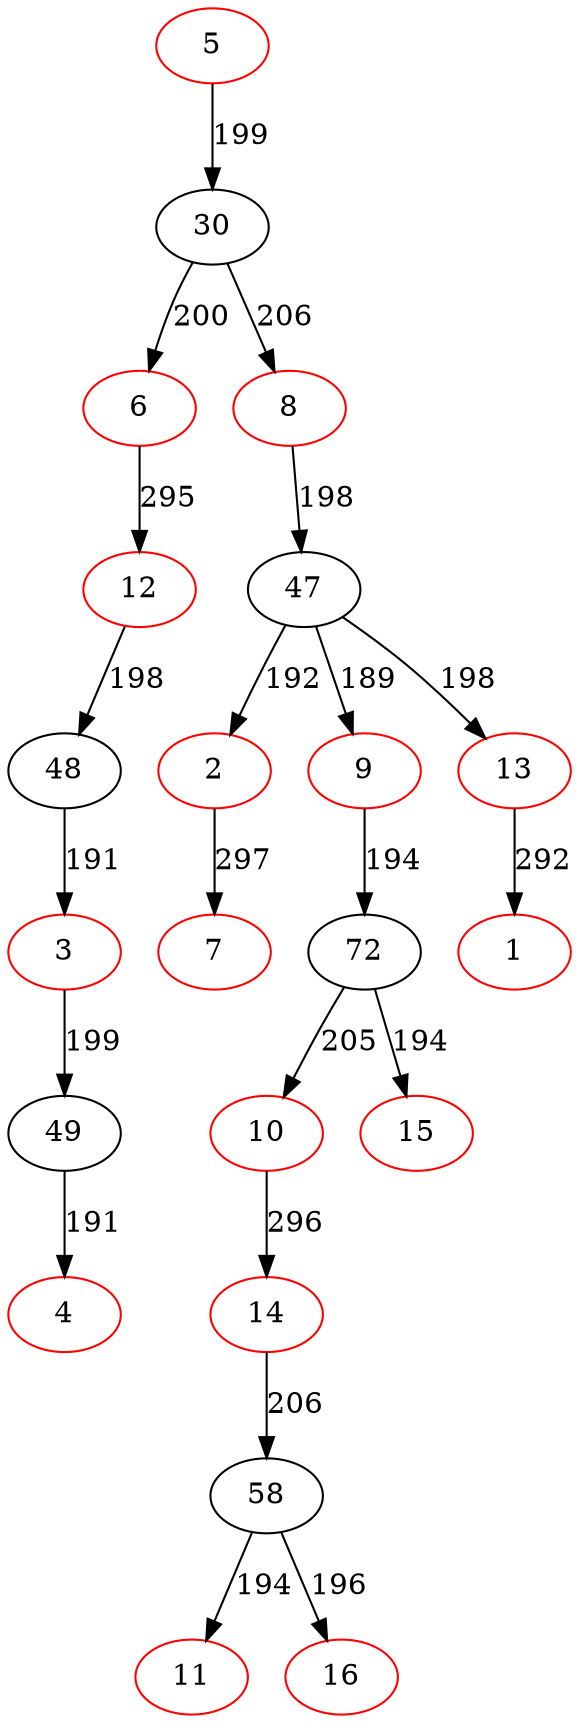 digraph {
5[color=red]
30[color=black]
6[color=red]
12[color=red]
48[color=black]
3[color=red]
49[color=black]
4[color=red]
49->4[label=191]
3->49[label=199]
48->3[label=191]
12->48[label=198]
6->12[label=295]
30->6[label=200]
8[color=red]
47[color=black]
2[color=red]
7[color=red]
2->7[label=297]
47->2[label=192]
9[color=red]
72[color=black]
10[color=red]
14[color=red]
58[color=black]
11[color=red]
58->11[label=194]
16[color=red]
58->16[label=196]
14->58[label=206]
10->14[label=296]
72->10[label=205]
15[color=red]
72->15[label=194]
9->72[label=194]
47->9[label=189]
13[color=red]
1[color=red]
13->1[label=292]
47->13[label=198]
8->47[label=198]
30->8[label=206]
5->30[label=199]
}